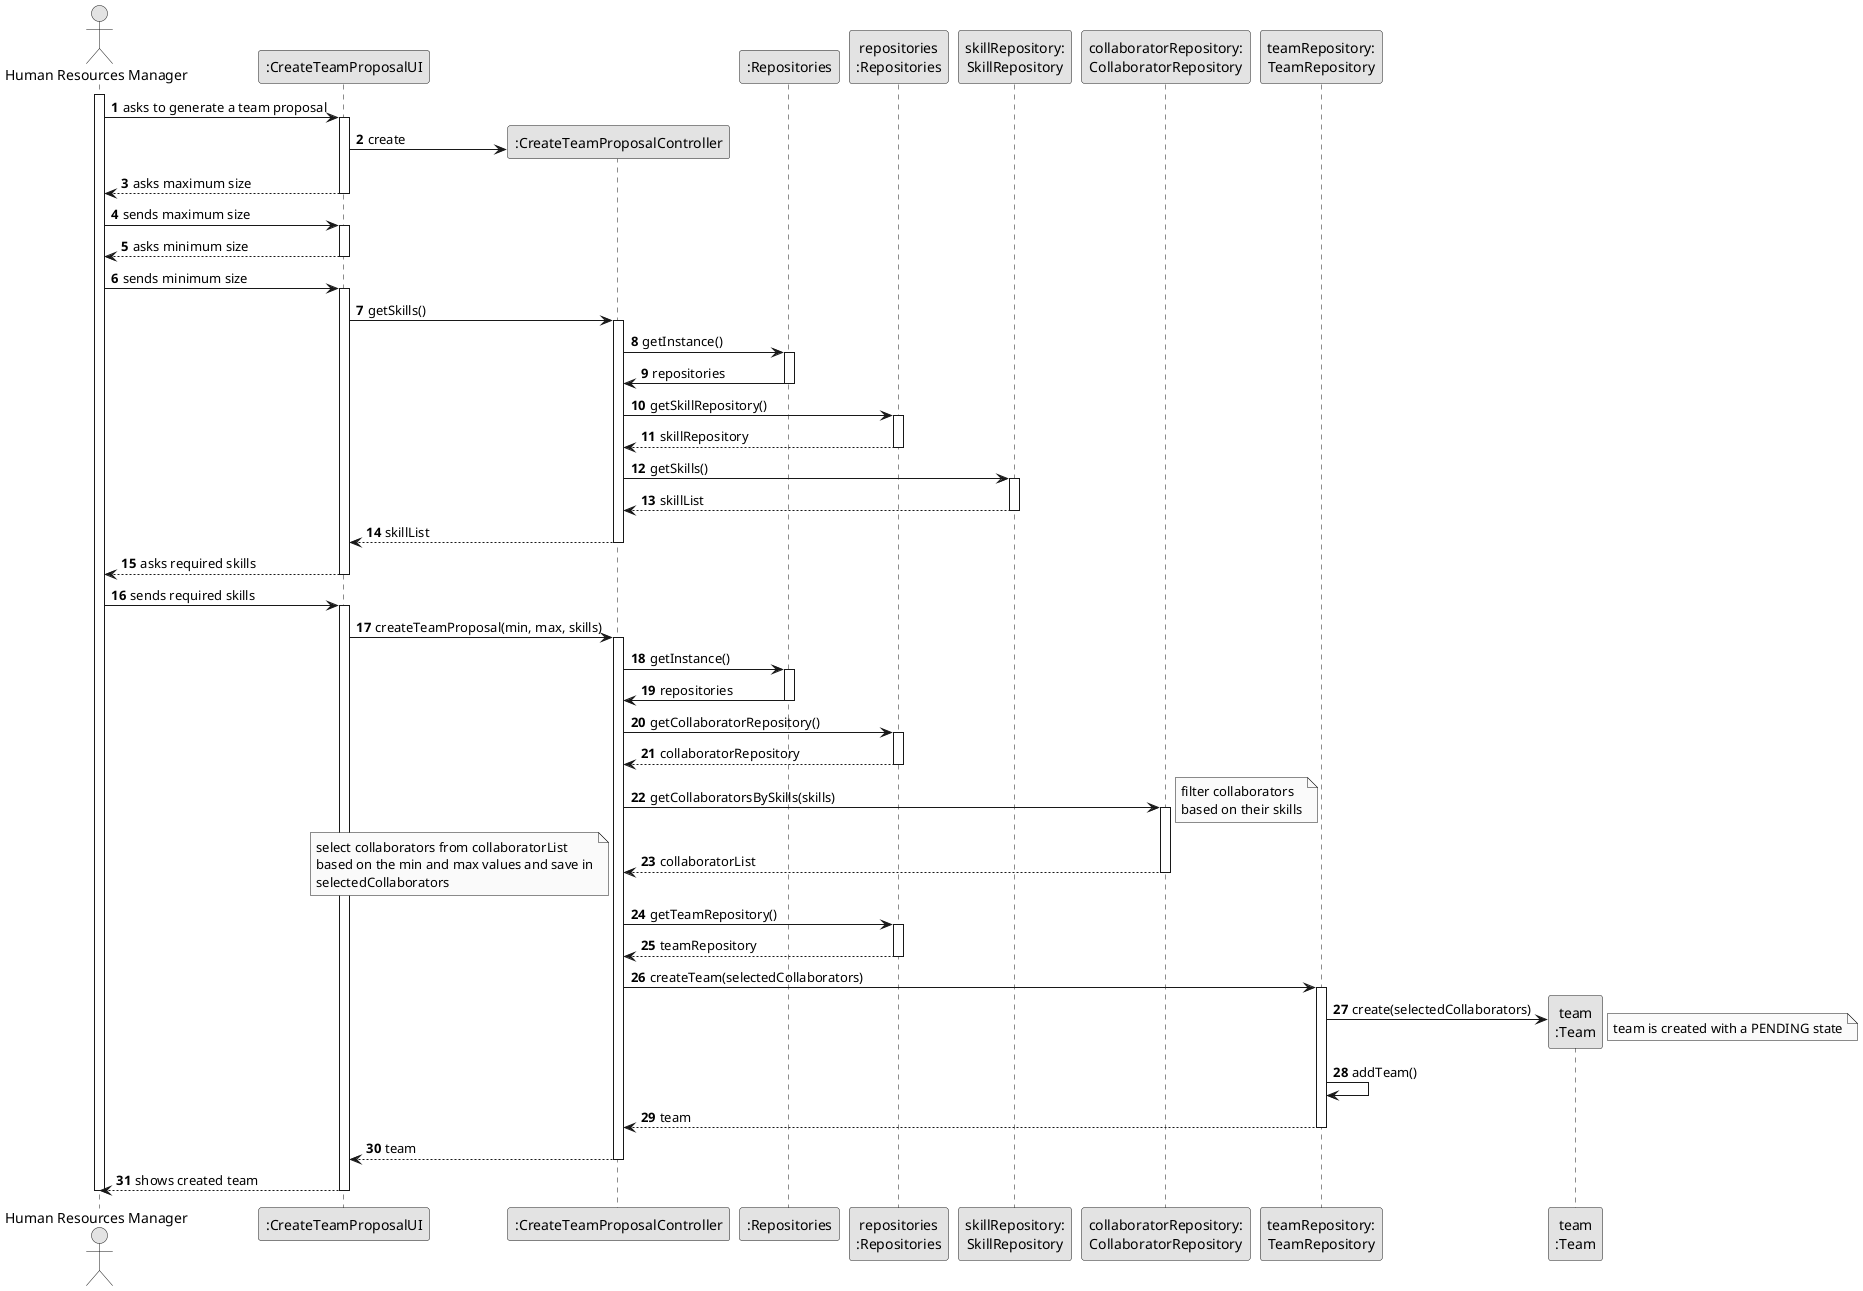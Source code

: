 @startuml
skinparam monochrome true
skinparam packageStyle rectangle
skinparam shadowing false

autonumber

actor "Human Resources Manager" as HRM
participant ":CreateTeamProposalUI" as UI
participant ":CreateTeamProposalController" as CTRL
participant ":Repositories" as RepositorySingleton
participant "repositories\n:Repositories" as PLAT
participant "skillRepository:\nSkillRepository" as SkillRepository
participant "collaboratorRepository:\nCollaboratorRepository" as CollaboratorRepository
participant "teamRepository:\nTeamRepository" as TeamRepository
' participant "taskCategoryRepository:\nTaskCategoryRepository" as TaskCategoryRepository
' participant ":ApplicationSession" as _APP
' participant "appSession\n:ApplicationSession" as APP
' participant "currentSession\n:UserSession" as SESSAO
' participant "organizationRepository:\nOrganizationRepository" as OrganizationRepository
' participant "organization\n:Organization" as ORG
participant "team\n:Team" as TEAM

activate HRM
  HRM -> UI : asks to generate a team proposal
  activate UI
    UI -> CTRL** : create
    UI --> HRM : asks maximum size
  deactivate UI

  HRM -> UI : sends maximum size
  activate UI
    UI --> HRM : asks minimum size
  deactivate UI

  HRM -> UI : sends minimum size
  activate UI
    UI -> CTRL : getSkills()
    activate CTRL
      CTRL -> RepositorySingleton : getInstance()
      activate RepositorySingleton
        RepositorySingleton -> CTRL : repositories
      deactivate RepositorySingleton

      CTRL -> PLAT : getSkillRepository()
      activate PLAT
        PLAT --> CTRL : skillRepository
      deactivate PLAT

      CTRL -> SkillRepository : getSkills()
      activate SkillRepository
        SkillRepository --> CTRL : skillList
      deactivate SkillRepository
      CTRL --> UI : skillList
    deactivate CTRL

    UI --> HRM : asks required skills
  deactivate UI

  HRM -> UI : sends required skills
  activate UI
    UI -> CTRL : createTeamProposal(min, max, skills)
    activate CTRL
      CTRL -> RepositorySingleton : getInstance()
      activate RepositorySingleton
        RepositorySingleton -> CTRL : repositories
      deactivate RepositorySingleton

      CTRL -> PLAT : getCollaboratorRepository()
      activate PLAT
        PLAT --> CTRL : collaboratorRepository
      deactivate PLAT

      CTRL -> CollaboratorRepository : getCollaboratorsBySkills(skills)
      note right : filter collaborators\nbased on their skills
      activate CollaboratorRepository
        CollaboratorRepository --> CTRL : collaboratorList
      deactivate CollaboratorRepository
      note bottom : select collaborators from collaboratorList\nbased on the min and max values and save in\nselectedCollaborators

      CTRL -> PLAT : getTeamRepository()
      activate PLAT
        PLAT --> CTRL : teamRepository
      deactivate PLAT

      CTRL -> TeamRepository : createTeam(selectedCollaborators)
      activate TeamRepository
        TeamRepository -> TEAM** : create(selectedCollaborators)
        note right : team is created with a PENDING state
        TeamRepository -> TeamRepository : addTeam()
        TeamRepository --> CTRL : team
      deactivate TeamRepository
      CTRL --> UI : team
    deactivate CTRL
    UI --> HRM : shows created team
  deactivate UI
deactivate HRM
@enduml